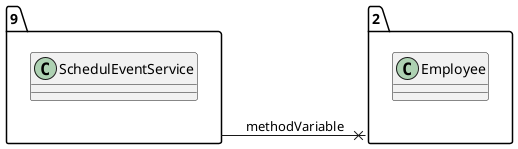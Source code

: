 @startuml 
allow_mixing
left to right direction
package "9"{
class SchedulEventService

}
package "2"{
class Employee

}
"9" --x "2":methodVariable
@enduml